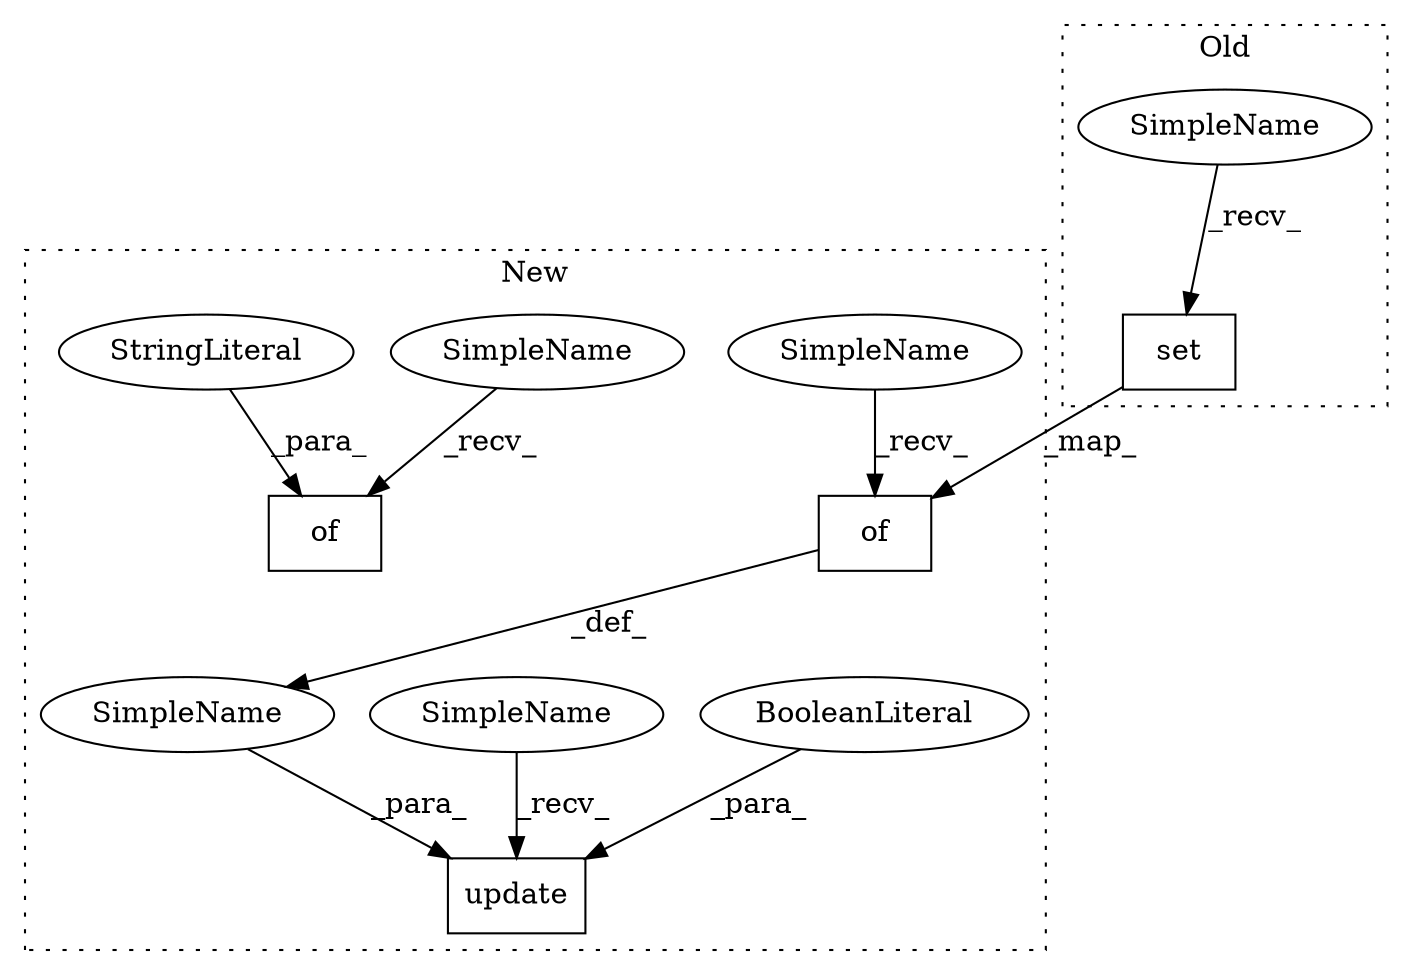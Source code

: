 digraph G {
subgraph cluster0 {
1 [label="set" a="32" s="6763,6816" l="4,1" shape="box"];
8 [label="SimpleName" a="42" s="6755" l="7" shape="ellipse"];
label = "Old";
style="dotted";
}
subgraph cluster1 {
2 [label="of" a="32" s="6894,6948" l="3,1" shape="box"];
3 [label="SimpleName" a="42" s="" l="" shape="ellipse"];
4 [label="update" a="32" s="6878,6949" l="7,1" shape="box"];
5 [label="BooleanLiteral" a="9" s="6885" l="4" shape="ellipse"];
6 [label="of" a="32" s="5343,5381" l="3,1" shape="box"];
7 [label="StringLiteral" a="45" s="5355" l="26" shape="ellipse"];
9 [label="SimpleName" a="42" s="6870" l="7" shape="ellipse"];
10 [label="SimpleName" a="42" s="5339" l="3" shape="ellipse"];
11 [label="SimpleName" a="42" s="6890" l="3" shape="ellipse"];
label = "New";
style="dotted";
}
1 -> 2 [label="_map_"];
2 -> 3 [label="_def_"];
3 -> 4 [label="_para_"];
5 -> 4 [label="_para_"];
7 -> 6 [label="_para_"];
8 -> 1 [label="_recv_"];
9 -> 4 [label="_recv_"];
10 -> 6 [label="_recv_"];
11 -> 2 [label="_recv_"];
}